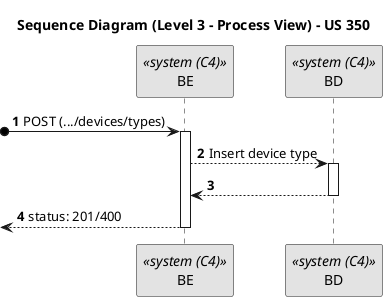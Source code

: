 @startuml
skinparam monochrome true
skinparam packageStyle rectangle
skinparam shadowing false

title Sequence Diagram (Level 3 - Process View) - US 350
autonumber

participant "BE" as BE <<system (C4)>>
participant "BD" as BD <<system (C4)>>

?o-> BE : POST (.../devices/types)
activate BE

    BE --> BD : Insert device type
    activate BD
    BD --> BE :
    deactivate BD

<-- BE : status: 201/400
deactivate BE

@enduml